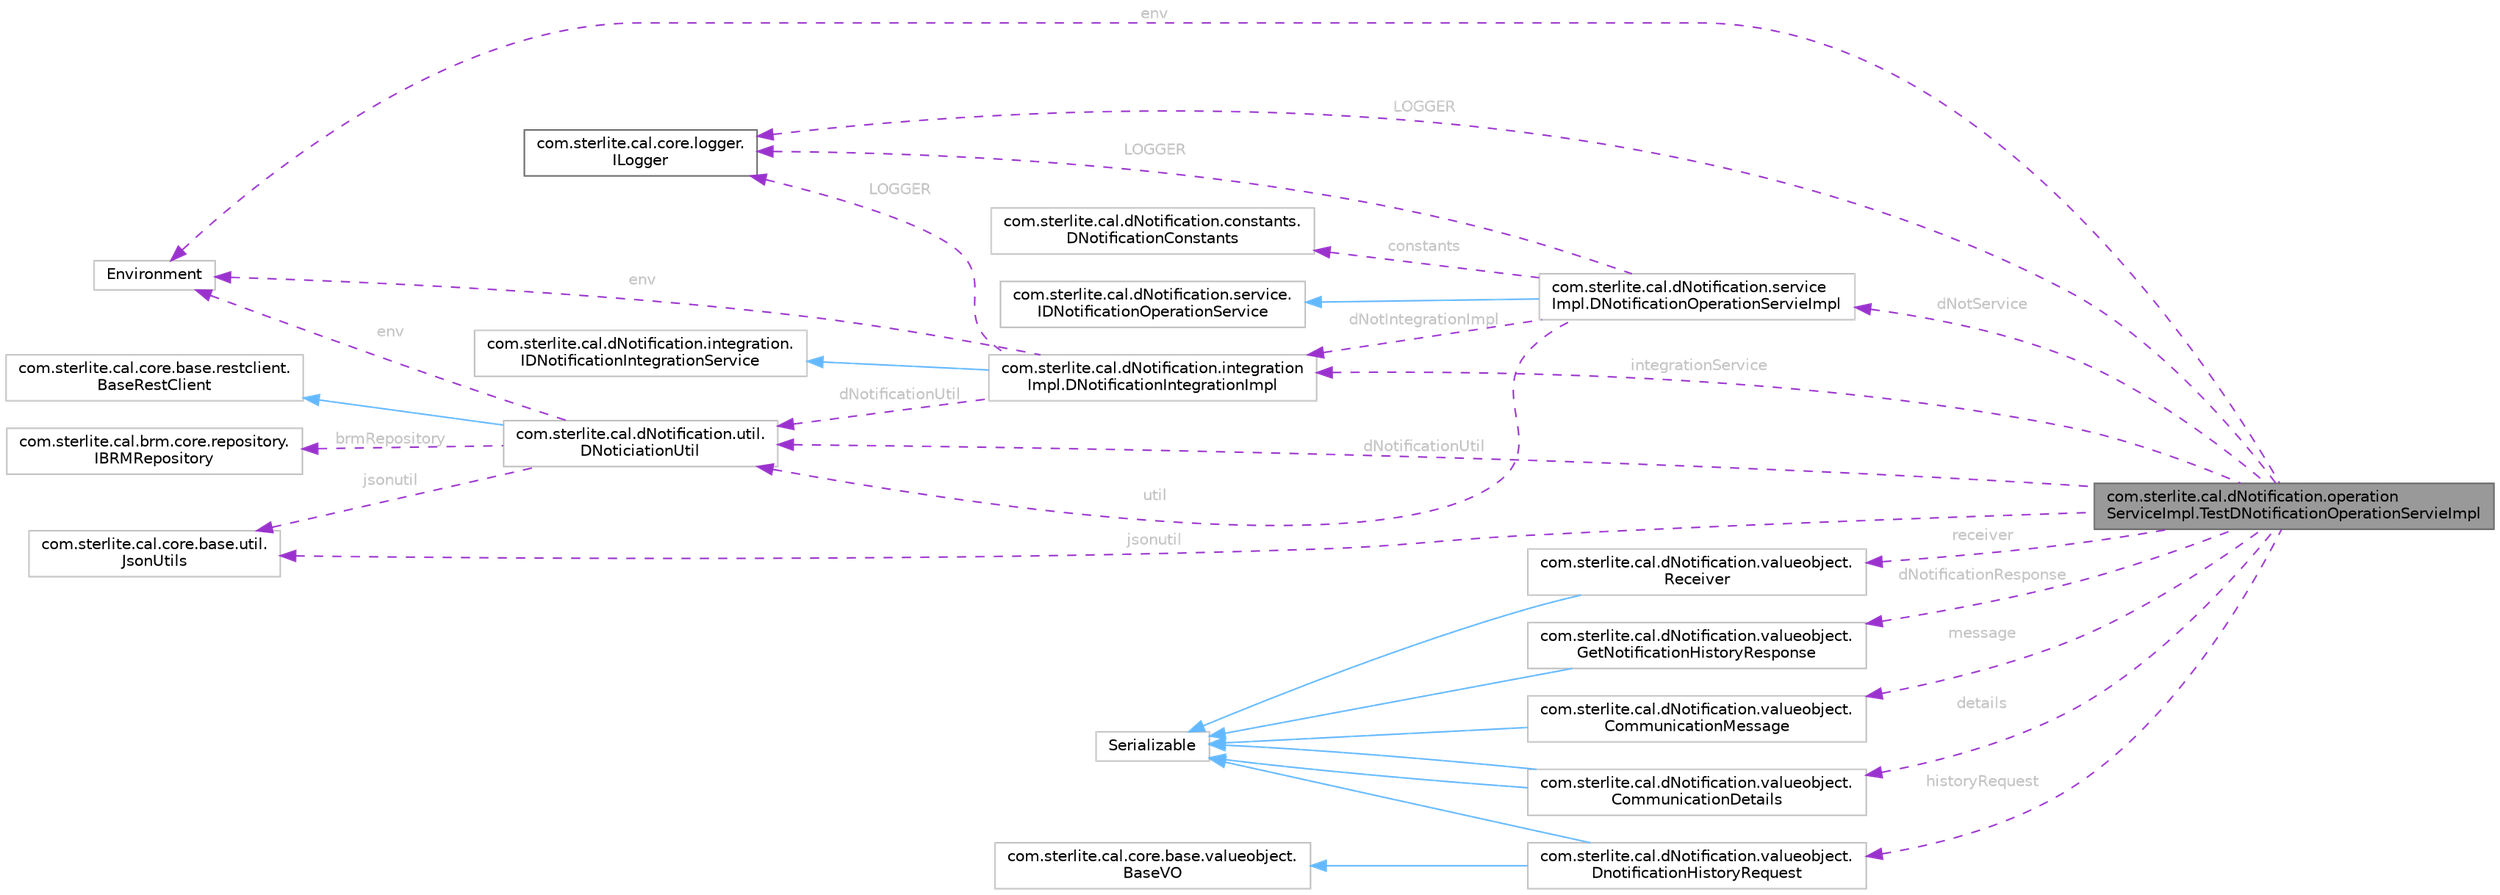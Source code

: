 digraph "com.sterlite.cal.dNotification.operationServiceImpl.TestDNotificationOperationServieImpl"
{
 // LATEX_PDF_SIZE
  bgcolor="transparent";
  edge [fontname=Helvetica,fontsize=10,labelfontname=Helvetica,labelfontsize=10];
  node [fontname=Helvetica,fontsize=10,shape=box,height=0.2,width=0.4];
  rankdir="LR";
  Node1 [id="Node000001",label="com.sterlite.cal.dNotification.operation\lServiceImpl.TestDNotificationOperationServieImpl",height=0.2,width=0.4,color="gray40", fillcolor="grey60", style="filled", fontcolor="black",tooltip=" "];
  Node2 -> Node1 [id="edge1_Node000001_Node000002",dir="back",color="darkorchid3",style="dashed",tooltip=" ",label=" LOGGER",fontcolor="grey" ];
  Node2 [id="Node000002",label="com.sterlite.cal.core.logger.\lILogger",height=0.2,width=0.4,color="gray40", fillcolor="white", style="filled",URL="$interfacecom_1_1sterlite_1_1cal_1_1core_1_1logger_1_1_i_logger.html",tooltip=" "];
  Node3 -> Node1 [id="edge2_Node000001_Node000003",dir="back",color="darkorchid3",style="dashed",tooltip=" ",label=" dNotService",fontcolor="grey" ];
  Node3 [id="Node000003",label="com.sterlite.cal.dNotification.service\lImpl.DNotificationOperationServieImpl",height=0.2,width=0.4,color="grey75", fillcolor="white", style="filled",URL="$classcom_1_1sterlite_1_1cal_1_1d_notification_1_1service_impl_1_1_d_notification_operation_servie_impl.html",tooltip=" "];
  Node4 -> Node3 [id="edge3_Node000003_Node000004",dir="back",color="steelblue1",style="solid",tooltip=" "];
  Node4 [id="Node000004",label="com.sterlite.cal.dNotification.service.\lIDNotificationOperationService",height=0.2,width=0.4,color="grey75", fillcolor="white", style="filled",URL="$interfacecom_1_1sterlite_1_1cal_1_1d_notification_1_1service_1_1_i_d_notification_operation_service.html",tooltip=" "];
  Node5 -> Node3 [id="edge4_Node000003_Node000005",dir="back",color="darkorchid3",style="dashed",tooltip=" ",label=" util",fontcolor="grey" ];
  Node5 [id="Node000005",label="com.sterlite.cal.dNotification.util.\lDNoticiationUtil",height=0.2,width=0.4,color="grey75", fillcolor="white", style="filled",URL="$classcom_1_1sterlite_1_1cal_1_1d_notification_1_1util_1_1_d_noticiation_util.html",tooltip=" "];
  Node6 -> Node5 [id="edge5_Node000005_Node000006",dir="back",color="steelblue1",style="solid",tooltip=" "];
  Node6 [id="Node000006",label="com.sterlite.cal.core.base.restclient.\lBaseRestClient",height=0.2,width=0.4,color="grey75", fillcolor="white", style="filled",URL="$classcom_1_1sterlite_1_1cal_1_1core_1_1base_1_1restclient_1_1_base_rest_client.html",tooltip=" "];
  Node7 -> Node5 [id="edge6_Node000005_Node000007",dir="back",color="darkorchid3",style="dashed",tooltip=" ",label=" brmRepository",fontcolor="grey" ];
  Node7 [id="Node000007",label="com.sterlite.cal.brm.core.repository.\lIBRMRepository",height=0.2,width=0.4,color="grey75", fillcolor="white", style="filled",URL="$interfacecom_1_1sterlite_1_1cal_1_1brm_1_1core_1_1repository_1_1_i_b_r_m_repository.html",tooltip=" "];
  Node8 -> Node5 [id="edge7_Node000005_Node000008",dir="back",color="darkorchid3",style="dashed",tooltip=" ",label=" env",fontcolor="grey" ];
  Node8 [id="Node000008",label="Environment",height=0.2,width=0.4,color="grey75", fillcolor="white", style="filled",tooltip=" "];
  Node9 -> Node5 [id="edge8_Node000005_Node000009",dir="back",color="darkorchid3",style="dashed",tooltip=" ",label=" jsonutil",fontcolor="grey" ];
  Node9 [id="Node000009",label="com.sterlite.cal.core.base.util.\lJsonUtils",height=0.2,width=0.4,color="grey75", fillcolor="white", style="filled",URL="$classcom_1_1sterlite_1_1cal_1_1core_1_1base_1_1util_1_1_json_utils.html",tooltip=" "];
  Node10 -> Node3 [id="edge9_Node000003_Node000010",dir="back",color="darkorchid3",style="dashed",tooltip=" ",label=" constants",fontcolor="grey" ];
  Node10 [id="Node000010",label="com.sterlite.cal.dNotification.constants.\lDNotificationConstants",height=0.2,width=0.4,color="grey75", fillcolor="white", style="filled",URL="$classcom_1_1sterlite_1_1cal_1_1d_notification_1_1constants_1_1_d_notification_constants.html",tooltip=" "];
  Node11 -> Node3 [id="edge10_Node000003_Node000011",dir="back",color="darkorchid3",style="dashed",tooltip=" ",label=" dNotIntegrationImpl",fontcolor="grey" ];
  Node11 [id="Node000011",label="com.sterlite.cal.dNotification.integration\lImpl.DNotificationIntegrationImpl",height=0.2,width=0.4,color="grey75", fillcolor="white", style="filled",URL="$classcom_1_1sterlite_1_1cal_1_1d_notification_1_1integration_impl_1_1_d_notification_integration_impl.html",tooltip=" "];
  Node12 -> Node11 [id="edge11_Node000011_Node000012",dir="back",color="steelblue1",style="solid",tooltip=" "];
  Node12 [id="Node000012",label="com.sterlite.cal.dNotification.integration.\lIDNotificationIntegrationService",height=0.2,width=0.4,color="grey75", fillcolor="white", style="filled",URL="$interfacecom_1_1sterlite_1_1cal_1_1d_notification_1_1integration_1_1_i_d_notification_integration_service.html",tooltip=" "];
  Node2 -> Node11 [id="edge12_Node000011_Node000002",dir="back",color="darkorchid3",style="dashed",tooltip=" ",label=" LOGGER",fontcolor="grey" ];
  Node5 -> Node11 [id="edge13_Node000011_Node000005",dir="back",color="darkorchid3",style="dashed",tooltip=" ",label=" dNotificationUtil",fontcolor="grey" ];
  Node8 -> Node11 [id="edge14_Node000011_Node000008",dir="back",color="darkorchid3",style="dashed",tooltip=" ",label=" env",fontcolor="grey" ];
  Node2 -> Node3 [id="edge15_Node000003_Node000002",dir="back",color="darkorchid3",style="dashed",tooltip=" ",label=" LOGGER",fontcolor="grey" ];
  Node11 -> Node1 [id="edge16_Node000001_Node000011",dir="back",color="darkorchid3",style="dashed",tooltip=" ",label=" integrationService",fontcolor="grey" ];
  Node5 -> Node1 [id="edge17_Node000001_Node000005",dir="back",color="darkorchid3",style="dashed",tooltip=" ",label=" dNotificationUtil",fontcolor="grey" ];
  Node9 -> Node1 [id="edge18_Node000001_Node000009",dir="back",color="darkorchid3",style="dashed",tooltip=" ",label=" jsonutil",fontcolor="grey" ];
  Node8 -> Node1 [id="edge19_Node000001_Node000008",dir="back",color="darkorchid3",style="dashed",tooltip=" ",label=" env",fontcolor="grey" ];
  Node13 -> Node1 [id="edge20_Node000001_Node000013",dir="back",color="darkorchid3",style="dashed",tooltip=" ",label=" dNotificationResponse",fontcolor="grey" ];
  Node13 [id="Node000013",label="com.sterlite.cal.dNotification.valueobject.\lGetNotificationHistoryResponse",height=0.2,width=0.4,color="grey75", fillcolor="white", style="filled",URL="$classcom_1_1sterlite_1_1cal_1_1d_notification_1_1valueobject_1_1_get_notification_history_response.html",tooltip=" "];
  Node14 -> Node13 [id="edge21_Node000013_Node000014",dir="back",color="steelblue1",style="solid",tooltip=" "];
  Node14 [id="Node000014",label="Serializable",height=0.2,width=0.4,color="grey75", fillcolor="white", style="filled",tooltip=" "];
  Node15 -> Node1 [id="edge22_Node000001_Node000015",dir="back",color="darkorchid3",style="dashed",tooltip=" ",label=" message",fontcolor="grey" ];
  Node15 [id="Node000015",label="com.sterlite.cal.dNotification.valueobject.\lCommunicationMessage",height=0.2,width=0.4,color="grey75", fillcolor="white", style="filled",URL="$classcom_1_1sterlite_1_1cal_1_1d_notification_1_1valueobject_1_1_communication_message.html",tooltip=" "];
  Node14 -> Node15 [id="edge23_Node000015_Node000014",dir="back",color="steelblue1",style="solid",tooltip=" "];
  Node16 -> Node1 [id="edge24_Node000001_Node000016",dir="back",color="darkorchid3",style="dashed",tooltip=" ",label=" details",fontcolor="grey" ];
  Node16 [id="Node000016",label="com.sterlite.cal.dNotification.valueobject.\lCommunicationDetails",height=0.2,width=0.4,color="grey75", fillcolor="white", style="filled",URL="$classcom_1_1sterlite_1_1cal_1_1d_notification_1_1valueobject_1_1_communication_details.html",tooltip=" "];
  Node14 -> Node16 [id="edge25_Node000016_Node000014",dir="back",color="steelblue1",style="solid",tooltip=" "];
  Node14 -> Node16 [id="edge26_Node000016_Node000014",dir="back",color="steelblue1",style="solid",tooltip=" "];
  Node17 -> Node1 [id="edge27_Node000001_Node000017",dir="back",color="darkorchid3",style="dashed",tooltip=" ",label=" receiver",fontcolor="grey" ];
  Node17 [id="Node000017",label="com.sterlite.cal.dNotification.valueobject.\lReceiver",height=0.2,width=0.4,color="grey75", fillcolor="white", style="filled",URL="$classcom_1_1sterlite_1_1cal_1_1d_notification_1_1valueobject_1_1_receiver.html",tooltip=" "];
  Node14 -> Node17 [id="edge28_Node000017_Node000014",dir="back",color="steelblue1",style="solid",tooltip=" "];
  Node18 -> Node1 [id="edge29_Node000001_Node000018",dir="back",color="darkorchid3",style="dashed",tooltip=" ",label=" historyRequest",fontcolor="grey" ];
  Node18 [id="Node000018",label="com.sterlite.cal.dNotification.valueobject.\lDnotificationHistoryRequest",height=0.2,width=0.4,color="grey75", fillcolor="white", style="filled",URL="$classcom_1_1sterlite_1_1cal_1_1d_notification_1_1valueobject_1_1_dnotification_history_request.html",tooltip=" "];
  Node19 -> Node18 [id="edge30_Node000018_Node000019",dir="back",color="steelblue1",style="solid",tooltip=" "];
  Node19 [id="Node000019",label="com.sterlite.cal.core.base.valueobject.\lBaseVO",height=0.2,width=0.4,color="grey75", fillcolor="white", style="filled",URL="$classcom_1_1sterlite_1_1cal_1_1core_1_1base_1_1valueobject_1_1_base_v_o.html",tooltip=" "];
  Node14 -> Node18 [id="edge31_Node000018_Node000014",dir="back",color="steelblue1",style="solid",tooltip=" "];
}

